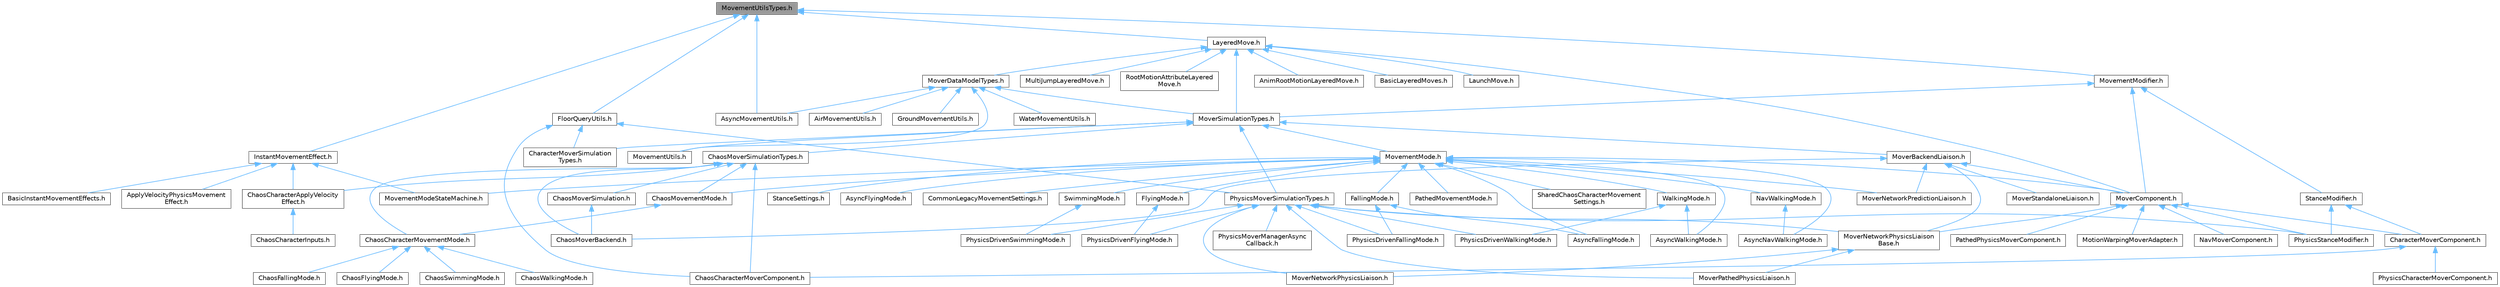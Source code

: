 digraph "MovementUtilsTypes.h"
{
 // INTERACTIVE_SVG=YES
 // LATEX_PDF_SIZE
  bgcolor="transparent";
  edge [fontname=Helvetica,fontsize=10,labelfontname=Helvetica,labelfontsize=10];
  node [fontname=Helvetica,fontsize=10,shape=box,height=0.2,width=0.4];
  Node1 [id="Node000001",label="MovementUtilsTypes.h",height=0.2,width=0.4,color="gray40", fillcolor="grey60", style="filled", fontcolor="black",tooltip=" "];
  Node1 -> Node2 [id="edge1_Node000001_Node000002",dir="back",color="steelblue1",style="solid",tooltip=" "];
  Node2 [id="Node000002",label="AsyncMovementUtils.h",height=0.2,width=0.4,color="grey40", fillcolor="white", style="filled",URL="$d4/d3a/AsyncMovementUtils_8h.html",tooltip=" "];
  Node1 -> Node3 [id="edge2_Node000001_Node000003",dir="back",color="steelblue1",style="solid",tooltip=" "];
  Node3 [id="Node000003",label="FloorQueryUtils.h",height=0.2,width=0.4,color="grey40", fillcolor="white", style="filled",URL="$df/d2a/FloorQueryUtils_8h.html",tooltip=" "];
  Node3 -> Node4 [id="edge3_Node000003_Node000004",dir="back",color="steelblue1",style="solid",tooltip=" "];
  Node4 [id="Node000004",label="ChaosCharacterMoverComponent.h",height=0.2,width=0.4,color="grey40", fillcolor="white", style="filled",URL="$d5/dd2/ChaosCharacterMoverComponent_8h.html",tooltip=" "];
  Node3 -> Node5 [id="edge4_Node000003_Node000005",dir="back",color="steelblue1",style="solid",tooltip=" "];
  Node5 [id="Node000005",label="CharacterMoverSimulation\lTypes.h",height=0.2,width=0.4,color="grey40", fillcolor="white", style="filled",URL="$df/dcc/CharacterMoverSimulationTypes_8h.html",tooltip=" "];
  Node3 -> Node6 [id="edge5_Node000003_Node000006",dir="back",color="steelblue1",style="solid",tooltip=" "];
  Node6 [id="Node000006",label="PhysicsMoverSimulationTypes.h",height=0.2,width=0.4,color="grey40", fillcolor="white", style="filled",URL="$d1/d2f/PhysicsMoverSimulationTypes_8h.html",tooltip=" "];
  Node6 -> Node7 [id="edge6_Node000006_Node000007",dir="back",color="steelblue1",style="solid",tooltip=" "];
  Node7 [id="Node000007",label="MoverNetworkPhysicsLiaison.h",height=0.2,width=0.4,color="grey40", fillcolor="white", style="filled",URL="$d7/d6a/MoverNetworkPhysicsLiaison_8h.html",tooltip=" "];
  Node6 -> Node8 [id="edge7_Node000006_Node000008",dir="back",color="steelblue1",style="solid",tooltip=" "];
  Node8 [id="Node000008",label="MoverNetworkPhysicsLiaison\lBase.h",height=0.2,width=0.4,color="grey40", fillcolor="white", style="filled",URL="$d6/d54/MoverNetworkPhysicsLiaisonBase_8h.html",tooltip=" "];
  Node8 -> Node7 [id="edge8_Node000008_Node000007",dir="back",color="steelblue1",style="solid",tooltip=" "];
  Node8 -> Node9 [id="edge9_Node000008_Node000009",dir="back",color="steelblue1",style="solid",tooltip=" "];
  Node9 [id="Node000009",label="MoverPathedPhysicsLiaison.h",height=0.2,width=0.4,color="grey40", fillcolor="white", style="filled",URL="$d8/d2d/MoverPathedPhysicsLiaison_8h.html",tooltip=" "];
  Node6 -> Node9 [id="edge10_Node000006_Node000009",dir="back",color="steelblue1",style="solid",tooltip=" "];
  Node6 -> Node10 [id="edge11_Node000006_Node000010",dir="back",color="steelblue1",style="solid",tooltip=" "];
  Node10 [id="Node000010",label="PhysicsDrivenFallingMode.h",height=0.2,width=0.4,color="grey40", fillcolor="white", style="filled",URL="$de/d7a/PhysicsDrivenFallingMode_8h.html",tooltip=" "];
  Node6 -> Node11 [id="edge12_Node000006_Node000011",dir="back",color="steelblue1",style="solid",tooltip=" "];
  Node11 [id="Node000011",label="PhysicsDrivenFlyingMode.h",height=0.2,width=0.4,color="grey40", fillcolor="white", style="filled",URL="$d4/d63/PhysicsDrivenFlyingMode_8h.html",tooltip=" "];
  Node6 -> Node12 [id="edge13_Node000006_Node000012",dir="back",color="steelblue1",style="solid",tooltip=" "];
  Node12 [id="Node000012",label="PhysicsDrivenSwimmingMode.h",height=0.2,width=0.4,color="grey40", fillcolor="white", style="filled",URL="$d2/d15/PhysicsDrivenSwimmingMode_8h.html",tooltip=" "];
  Node6 -> Node13 [id="edge14_Node000006_Node000013",dir="back",color="steelblue1",style="solid",tooltip=" "];
  Node13 [id="Node000013",label="PhysicsDrivenWalkingMode.h",height=0.2,width=0.4,color="grey40", fillcolor="white", style="filled",URL="$d8/d69/PhysicsDrivenWalkingMode_8h.html",tooltip=" "];
  Node6 -> Node14 [id="edge15_Node000006_Node000014",dir="back",color="steelblue1",style="solid",tooltip=" "];
  Node14 [id="Node000014",label="PhysicsMoverManagerAsync\lCallback.h",height=0.2,width=0.4,color="grey40", fillcolor="white", style="filled",URL="$d6/d7c/PhysicsMoverManagerAsyncCallback_8h.html",tooltip=" "];
  Node6 -> Node15 [id="edge16_Node000006_Node000015",dir="back",color="steelblue1",style="solid",tooltip=" "];
  Node15 [id="Node000015",label="PhysicsStanceModifier.h",height=0.2,width=0.4,color="grey40", fillcolor="white", style="filled",URL="$dc/d04/PhysicsStanceModifier_8h.html",tooltip=" "];
  Node1 -> Node16 [id="edge17_Node000001_Node000016",dir="back",color="steelblue1",style="solid",tooltip=" "];
  Node16 [id="Node000016",label="InstantMovementEffect.h",height=0.2,width=0.4,color="grey40", fillcolor="white", style="filled",URL="$d3/d6c/InstantMovementEffect_8h.html",tooltip=" "];
  Node16 -> Node17 [id="edge18_Node000016_Node000017",dir="back",color="steelblue1",style="solid",tooltip=" "];
  Node17 [id="Node000017",label="ApplyVelocityPhysicsMovement\lEffect.h",height=0.2,width=0.4,color="grey40", fillcolor="white", style="filled",URL="$d4/de5/ApplyVelocityPhysicsMovementEffect_8h.html",tooltip=" "];
  Node16 -> Node18 [id="edge19_Node000016_Node000018",dir="back",color="steelblue1",style="solid",tooltip=" "];
  Node18 [id="Node000018",label="BasicInstantMovementEffects.h",height=0.2,width=0.4,color="grey40", fillcolor="white", style="filled",URL="$d3/d2b/BasicInstantMovementEffects_8h.html",tooltip=" "];
  Node16 -> Node19 [id="edge20_Node000016_Node000019",dir="back",color="steelblue1",style="solid",tooltip=" "];
  Node19 [id="Node000019",label="ChaosCharacterApplyVelocity\lEffect.h",height=0.2,width=0.4,color="grey40", fillcolor="white", style="filled",URL="$d9/db6/ChaosCharacterApplyVelocityEffect_8h.html",tooltip=" "];
  Node19 -> Node20 [id="edge21_Node000019_Node000020",dir="back",color="steelblue1",style="solid",tooltip=" "];
  Node20 [id="Node000020",label="ChaosCharacterInputs.h",height=0.2,width=0.4,color="grey40", fillcolor="white", style="filled",URL="$de/dde/ChaosCharacterInputs_8h.html",tooltip=" "];
  Node16 -> Node21 [id="edge22_Node000016_Node000021",dir="back",color="steelblue1",style="solid",tooltip=" "];
  Node21 [id="Node000021",label="MovementModeStateMachine.h",height=0.2,width=0.4,color="grey40", fillcolor="white", style="filled",URL="$d0/d36/MovementModeStateMachine_8h.html",tooltip=" "];
  Node1 -> Node22 [id="edge23_Node000001_Node000022",dir="back",color="steelblue1",style="solid",tooltip=" "];
  Node22 [id="Node000022",label="LayeredMove.h",height=0.2,width=0.4,color="grey40", fillcolor="white", style="filled",URL="$dd/d30/LayeredMove_8h.html",tooltip=" "];
  Node22 -> Node23 [id="edge24_Node000022_Node000023",dir="back",color="steelblue1",style="solid",tooltip=" "];
  Node23 [id="Node000023",label="AnimRootMotionLayeredMove.h",height=0.2,width=0.4,color="grey40", fillcolor="white", style="filled",URL="$d9/df7/AnimRootMotionLayeredMove_8h.html",tooltip=" "];
  Node22 -> Node24 [id="edge25_Node000022_Node000024",dir="back",color="steelblue1",style="solid",tooltip=" "];
  Node24 [id="Node000024",label="BasicLayeredMoves.h",height=0.2,width=0.4,color="grey40", fillcolor="white", style="filled",URL="$de/d61/BasicLayeredMoves_8h.html",tooltip=" "];
  Node22 -> Node25 [id="edge26_Node000022_Node000025",dir="back",color="steelblue1",style="solid",tooltip=" "];
  Node25 [id="Node000025",label="LaunchMove.h",height=0.2,width=0.4,color="grey40", fillcolor="white", style="filled",URL="$df/d04/LaunchMove_8h.html",tooltip=" "];
  Node22 -> Node26 [id="edge27_Node000022_Node000026",dir="back",color="steelblue1",style="solid",tooltip=" "];
  Node26 [id="Node000026",label="MoverComponent.h",height=0.2,width=0.4,color="grey40", fillcolor="white", style="filled",URL="$dc/d95/MoverComponent_8h.html",tooltip=" "];
  Node26 -> Node27 [id="edge28_Node000026_Node000027",dir="back",color="steelblue1",style="solid",tooltip=" "];
  Node27 [id="Node000027",label="CharacterMoverComponent.h",height=0.2,width=0.4,color="grey40", fillcolor="white", style="filled",URL="$d2/d92/CharacterMoverComponent_8h.html",tooltip=" "];
  Node27 -> Node4 [id="edge29_Node000027_Node000004",dir="back",color="steelblue1",style="solid",tooltip=" "];
  Node27 -> Node28 [id="edge30_Node000027_Node000028",dir="back",color="steelblue1",style="solid",tooltip=" "];
  Node28 [id="Node000028",label="PhysicsCharacterMoverComponent.h",height=0.2,width=0.4,color="grey40", fillcolor="white", style="filled",URL="$d6/d99/PhysicsCharacterMoverComponent_8h.html",tooltip=" "];
  Node26 -> Node29 [id="edge31_Node000026_Node000029",dir="back",color="steelblue1",style="solid",tooltip=" "];
  Node29 [id="Node000029",label="MotionWarpingMoverAdapter.h",height=0.2,width=0.4,color="grey40", fillcolor="white", style="filled",URL="$d2/dbb/MotionWarpingMoverAdapter_8h.html",tooltip=" "];
  Node26 -> Node8 [id="edge32_Node000026_Node000008",dir="back",color="steelblue1",style="solid",tooltip=" "];
  Node26 -> Node30 [id="edge33_Node000026_Node000030",dir="back",color="steelblue1",style="solid",tooltip=" "];
  Node30 [id="Node000030",label="NavMoverComponent.h",height=0.2,width=0.4,color="grey40", fillcolor="white", style="filled",URL="$df/dbc/NavMoverComponent_8h.html",tooltip=" "];
  Node26 -> Node31 [id="edge34_Node000026_Node000031",dir="back",color="steelblue1",style="solid",tooltip=" "];
  Node31 [id="Node000031",label="PathedPhysicsMoverComponent.h",height=0.2,width=0.4,color="grey40", fillcolor="white", style="filled",URL="$d2/dea/PathedPhysicsMoverComponent_8h.html",tooltip=" "];
  Node26 -> Node15 [id="edge35_Node000026_Node000015",dir="back",color="steelblue1",style="solid",tooltip=" "];
  Node22 -> Node32 [id="edge36_Node000022_Node000032",dir="back",color="steelblue1",style="solid",tooltip=" "];
  Node32 [id="Node000032",label="MoverDataModelTypes.h",height=0.2,width=0.4,color="grey40", fillcolor="white", style="filled",URL="$d7/d8d/MoverDataModelTypes_8h.html",tooltip=" "];
  Node32 -> Node33 [id="edge37_Node000032_Node000033",dir="back",color="steelblue1",style="solid",tooltip=" "];
  Node33 [id="Node000033",label="AirMovementUtils.h",height=0.2,width=0.4,color="grey40", fillcolor="white", style="filled",URL="$df/d55/AirMovementUtils_8h.html",tooltip=" "];
  Node32 -> Node2 [id="edge38_Node000032_Node000002",dir="back",color="steelblue1",style="solid",tooltip=" "];
  Node32 -> Node34 [id="edge39_Node000032_Node000034",dir="back",color="steelblue1",style="solid",tooltip=" "];
  Node34 [id="Node000034",label="GroundMovementUtils.h",height=0.2,width=0.4,color="grey40", fillcolor="white", style="filled",URL="$dd/d20/GroundMovementUtils_8h.html",tooltip=" "];
  Node32 -> Node35 [id="edge40_Node000032_Node000035",dir="back",color="steelblue1",style="solid",tooltip=" "];
  Node35 [id="Node000035",label="MovementUtils.h",height=0.2,width=0.4,color="grey40", fillcolor="white", style="filled",URL="$d0/d54/MovementUtils_8h.html",tooltip=" "];
  Node32 -> Node36 [id="edge41_Node000032_Node000036",dir="back",color="steelblue1",style="solid",tooltip=" "];
  Node36 [id="Node000036",label="MoverSimulationTypes.h",height=0.2,width=0.4,color="grey40", fillcolor="white", style="filled",URL="$db/d92/MoverSimulationTypes_8h.html",tooltip=" "];
  Node36 -> Node37 [id="edge42_Node000036_Node000037",dir="back",color="steelblue1",style="solid",tooltip=" "];
  Node37 [id="Node000037",label="ChaosMoverSimulationTypes.h",height=0.2,width=0.4,color="grey40", fillcolor="white", style="filled",URL="$d5/de5/ChaosMoverSimulationTypes_8h.html",tooltip=" "];
  Node37 -> Node19 [id="edge43_Node000037_Node000019",dir="back",color="steelblue1",style="solid",tooltip=" "];
  Node37 -> Node38 [id="edge44_Node000037_Node000038",dir="back",color="steelblue1",style="solid",tooltip=" "];
  Node38 [id="Node000038",label="ChaosCharacterMovementMode.h",height=0.2,width=0.4,color="grey40", fillcolor="white", style="filled",URL="$d2/d17/ChaosCharacterMovementMode_8h.html",tooltip=" "];
  Node38 -> Node39 [id="edge45_Node000038_Node000039",dir="back",color="steelblue1",style="solid",tooltip=" "];
  Node39 [id="Node000039",label="ChaosFallingMode.h",height=0.2,width=0.4,color="grey40", fillcolor="white", style="filled",URL="$dd/d96/ChaosFallingMode_8h.html",tooltip=" "];
  Node38 -> Node40 [id="edge46_Node000038_Node000040",dir="back",color="steelblue1",style="solid",tooltip=" "];
  Node40 [id="Node000040",label="ChaosFlyingMode.h",height=0.2,width=0.4,color="grey40", fillcolor="white", style="filled",URL="$db/dc0/ChaosFlyingMode_8h.html",tooltip=" "];
  Node38 -> Node41 [id="edge47_Node000038_Node000041",dir="back",color="steelblue1",style="solid",tooltip=" "];
  Node41 [id="Node000041",label="ChaosSwimmingMode.h",height=0.2,width=0.4,color="grey40", fillcolor="white", style="filled",URL="$da/d25/ChaosSwimmingMode_8h.html",tooltip=" "];
  Node38 -> Node42 [id="edge48_Node000038_Node000042",dir="back",color="steelblue1",style="solid",tooltip=" "];
  Node42 [id="Node000042",label="ChaosWalkingMode.h",height=0.2,width=0.4,color="grey40", fillcolor="white", style="filled",URL="$da/dcd/ChaosWalkingMode_8h.html",tooltip=" "];
  Node37 -> Node4 [id="edge49_Node000037_Node000004",dir="back",color="steelblue1",style="solid",tooltip=" "];
  Node37 -> Node43 [id="edge50_Node000037_Node000043",dir="back",color="steelblue1",style="solid",tooltip=" "];
  Node43 [id="Node000043",label="ChaosMovementMode.h",height=0.2,width=0.4,color="grey40", fillcolor="white", style="filled",URL="$d4/dae/ChaosMovementMode_8h.html",tooltip=" "];
  Node43 -> Node38 [id="edge51_Node000043_Node000038",dir="back",color="steelblue1",style="solid",tooltip=" "];
  Node37 -> Node44 [id="edge52_Node000037_Node000044",dir="back",color="steelblue1",style="solid",tooltip=" "];
  Node44 [id="Node000044",label="ChaosMoverBackend.h",height=0.2,width=0.4,color="grey40", fillcolor="white", style="filled",URL="$de/d0f/ChaosMoverBackend_8h.html",tooltip=" "];
  Node37 -> Node45 [id="edge53_Node000037_Node000045",dir="back",color="steelblue1",style="solid",tooltip=" "];
  Node45 [id="Node000045",label="ChaosMoverSimulation.h",height=0.2,width=0.4,color="grey40", fillcolor="white", style="filled",URL="$d4/d18/ChaosMoverSimulation_8h.html",tooltip=" "];
  Node45 -> Node44 [id="edge54_Node000045_Node000044",dir="back",color="steelblue1",style="solid",tooltip=" "];
  Node36 -> Node5 [id="edge55_Node000036_Node000005",dir="back",color="steelblue1",style="solid",tooltip=" "];
  Node36 -> Node46 [id="edge56_Node000036_Node000046",dir="back",color="steelblue1",style="solid",tooltip=" "];
  Node46 [id="Node000046",label="MovementMode.h",height=0.2,width=0.4,color="grey40", fillcolor="white", style="filled",URL="$d1/de0/MovementMode_8h.html",tooltip=" "];
  Node46 -> Node47 [id="edge57_Node000046_Node000047",dir="back",color="steelblue1",style="solid",tooltip=" "];
  Node47 [id="Node000047",label="AsyncFallingMode.h",height=0.2,width=0.4,color="grey40", fillcolor="white", style="filled",URL="$db/dd0/AsyncFallingMode_8h.html",tooltip=" "];
  Node46 -> Node48 [id="edge58_Node000046_Node000048",dir="back",color="steelblue1",style="solid",tooltip=" "];
  Node48 [id="Node000048",label="AsyncFlyingMode.h",height=0.2,width=0.4,color="grey40", fillcolor="white", style="filled",URL="$d9/d2e/AsyncFlyingMode_8h.html",tooltip=" "];
  Node46 -> Node49 [id="edge59_Node000046_Node000049",dir="back",color="steelblue1",style="solid",tooltip=" "];
  Node49 [id="Node000049",label="AsyncNavWalkingMode.h",height=0.2,width=0.4,color="grey40", fillcolor="white", style="filled",URL="$d2/d88/AsyncNavWalkingMode_8h.html",tooltip=" "];
  Node46 -> Node50 [id="edge60_Node000046_Node000050",dir="back",color="steelblue1",style="solid",tooltip=" "];
  Node50 [id="Node000050",label="AsyncWalkingMode.h",height=0.2,width=0.4,color="grey40", fillcolor="white", style="filled",URL="$de/daa/AsyncWalkingMode_8h.html",tooltip=" "];
  Node46 -> Node43 [id="edge61_Node000046_Node000043",dir="back",color="steelblue1",style="solid",tooltip=" "];
  Node46 -> Node51 [id="edge62_Node000046_Node000051",dir="back",color="steelblue1",style="solid",tooltip=" "];
  Node51 [id="Node000051",label="CommonLegacyMovementSettings.h",height=0.2,width=0.4,color="grey40", fillcolor="white", style="filled",URL="$d3/d61/CommonLegacyMovementSettings_8h.html",tooltip=" "];
  Node46 -> Node52 [id="edge63_Node000046_Node000052",dir="back",color="steelblue1",style="solid",tooltip=" "];
  Node52 [id="Node000052",label="FallingMode.h",height=0.2,width=0.4,color="grey40", fillcolor="white", style="filled",URL="$d8/ddd/FallingMode_8h.html",tooltip=" "];
  Node52 -> Node47 [id="edge64_Node000052_Node000047",dir="back",color="steelblue1",style="solid",tooltip=" "];
  Node52 -> Node10 [id="edge65_Node000052_Node000010",dir="back",color="steelblue1",style="solid",tooltip=" "];
  Node46 -> Node53 [id="edge66_Node000046_Node000053",dir="back",color="steelblue1",style="solid",tooltip=" "];
  Node53 [id="Node000053",label="FlyingMode.h",height=0.2,width=0.4,color="grey40", fillcolor="white", style="filled",URL="$d8/def/FlyingMode_8h.html",tooltip=" "];
  Node53 -> Node11 [id="edge67_Node000053_Node000011",dir="back",color="steelblue1",style="solid",tooltip=" "];
  Node46 -> Node21 [id="edge68_Node000046_Node000021",dir="back",color="steelblue1",style="solid",tooltip=" "];
  Node46 -> Node26 [id="edge69_Node000046_Node000026",dir="back",color="steelblue1",style="solid",tooltip=" "];
  Node46 -> Node54 [id="edge70_Node000046_Node000054",dir="back",color="steelblue1",style="solid",tooltip=" "];
  Node54 [id="Node000054",label="MoverNetworkPredictionLiaison.h",height=0.2,width=0.4,color="grey40", fillcolor="white", style="filled",URL="$d3/da4/MoverNetworkPredictionLiaison_8h.html",tooltip=" "];
  Node46 -> Node55 [id="edge71_Node000046_Node000055",dir="back",color="steelblue1",style="solid",tooltip=" "];
  Node55 [id="Node000055",label="NavWalkingMode.h",height=0.2,width=0.4,color="grey40", fillcolor="white", style="filled",URL="$d3/d7f/NavWalkingMode_8h.html",tooltip=" "];
  Node55 -> Node49 [id="edge72_Node000055_Node000049",dir="back",color="steelblue1",style="solid",tooltip=" "];
  Node46 -> Node56 [id="edge73_Node000046_Node000056",dir="back",color="steelblue1",style="solid",tooltip=" "];
  Node56 [id="Node000056",label="PathedMovementMode.h",height=0.2,width=0.4,color="grey40", fillcolor="white", style="filled",URL="$d7/de0/PathedMovementMode_8h.html",tooltip=" "];
  Node46 -> Node57 [id="edge74_Node000046_Node000057",dir="back",color="steelblue1",style="solid",tooltip=" "];
  Node57 [id="Node000057",label="SharedChaosCharacterMovement\lSettings.h",height=0.2,width=0.4,color="grey40", fillcolor="white", style="filled",URL="$dc/d61/SharedChaosCharacterMovementSettings_8h.html",tooltip=" "];
  Node46 -> Node58 [id="edge75_Node000046_Node000058",dir="back",color="steelblue1",style="solid",tooltip=" "];
  Node58 [id="Node000058",label="StanceSettings.h",height=0.2,width=0.4,color="grey40", fillcolor="white", style="filled",URL="$d4/dcf/StanceSettings_8h.html",tooltip=" "];
  Node46 -> Node59 [id="edge76_Node000046_Node000059",dir="back",color="steelblue1",style="solid",tooltip=" "];
  Node59 [id="Node000059",label="SwimmingMode.h",height=0.2,width=0.4,color="grey40", fillcolor="white", style="filled",URL="$de/d41/SwimmingMode_8h.html",tooltip=" "];
  Node59 -> Node12 [id="edge77_Node000059_Node000012",dir="back",color="steelblue1",style="solid",tooltip=" "];
  Node46 -> Node60 [id="edge78_Node000046_Node000060",dir="back",color="steelblue1",style="solid",tooltip=" "];
  Node60 [id="Node000060",label="WalkingMode.h",height=0.2,width=0.4,color="grey40", fillcolor="white", style="filled",URL="$d0/d91/WalkingMode_8h.html",tooltip=" "];
  Node60 -> Node50 [id="edge79_Node000060_Node000050",dir="back",color="steelblue1",style="solid",tooltip=" "];
  Node60 -> Node13 [id="edge80_Node000060_Node000013",dir="back",color="steelblue1",style="solid",tooltip=" "];
  Node36 -> Node35 [id="edge81_Node000036_Node000035",dir="back",color="steelblue1",style="solid",tooltip=" "];
  Node36 -> Node61 [id="edge82_Node000036_Node000061",dir="back",color="steelblue1",style="solid",tooltip=" "];
  Node61 [id="Node000061",label="MoverBackendLiaison.h",height=0.2,width=0.4,color="grey40", fillcolor="white", style="filled",URL="$dc/dce/MoverBackendLiaison_8h.html",tooltip=" "];
  Node61 -> Node44 [id="edge83_Node000061_Node000044",dir="back",color="steelblue1",style="solid",tooltip=" "];
  Node61 -> Node26 [id="edge84_Node000061_Node000026",dir="back",color="steelblue1",style="solid",tooltip=" "];
  Node61 -> Node8 [id="edge85_Node000061_Node000008",dir="back",color="steelblue1",style="solid",tooltip=" "];
  Node61 -> Node54 [id="edge86_Node000061_Node000054",dir="back",color="steelblue1",style="solid",tooltip=" "];
  Node61 -> Node62 [id="edge87_Node000061_Node000062",dir="back",color="steelblue1",style="solid",tooltip=" "];
  Node62 [id="Node000062",label="MoverStandaloneLiaison.h",height=0.2,width=0.4,color="grey40", fillcolor="white", style="filled",URL="$dd/d84/MoverStandaloneLiaison_8h.html",tooltip=" "];
  Node36 -> Node6 [id="edge88_Node000036_Node000006",dir="back",color="steelblue1",style="solid",tooltip=" "];
  Node32 -> Node63 [id="edge89_Node000032_Node000063",dir="back",color="steelblue1",style="solid",tooltip=" "];
  Node63 [id="Node000063",label="WaterMovementUtils.h",height=0.2,width=0.4,color="grey40", fillcolor="white", style="filled",URL="$d7/da1/WaterMovementUtils_8h.html",tooltip=" "];
  Node22 -> Node36 [id="edge90_Node000022_Node000036",dir="back",color="steelblue1",style="solid",tooltip=" "];
  Node22 -> Node64 [id="edge91_Node000022_Node000064",dir="back",color="steelblue1",style="solid",tooltip=" "];
  Node64 [id="Node000064",label="MultiJumpLayeredMove.h",height=0.2,width=0.4,color="grey40", fillcolor="white", style="filled",URL="$d7/d96/MultiJumpLayeredMove_8h.html",tooltip=" "];
  Node22 -> Node65 [id="edge92_Node000022_Node000065",dir="back",color="steelblue1",style="solid",tooltip=" "];
  Node65 [id="Node000065",label="RootMotionAttributeLayered\lMove.h",height=0.2,width=0.4,color="grey40", fillcolor="white", style="filled",URL="$d1/d5e/RootMotionAttributeLayeredMove_8h.html",tooltip=" "];
  Node1 -> Node66 [id="edge93_Node000001_Node000066",dir="back",color="steelblue1",style="solid",tooltip=" "];
  Node66 [id="Node000066",label="MovementModifier.h",height=0.2,width=0.4,color="grey40", fillcolor="white", style="filled",URL="$d0/dc9/MovementModifier_8h.html",tooltip=" "];
  Node66 -> Node26 [id="edge94_Node000066_Node000026",dir="back",color="steelblue1",style="solid",tooltip=" "];
  Node66 -> Node36 [id="edge95_Node000066_Node000036",dir="back",color="steelblue1",style="solid",tooltip=" "];
  Node66 -> Node67 [id="edge96_Node000066_Node000067",dir="back",color="steelblue1",style="solid",tooltip=" "];
  Node67 [id="Node000067",label="StanceModifier.h",height=0.2,width=0.4,color="grey40", fillcolor="white", style="filled",URL="$d8/d06/StanceModifier_8h.html",tooltip=" "];
  Node67 -> Node27 [id="edge97_Node000067_Node000027",dir="back",color="steelblue1",style="solid",tooltip=" "];
  Node67 -> Node15 [id="edge98_Node000067_Node000015",dir="back",color="steelblue1",style="solid",tooltip=" "];
}
